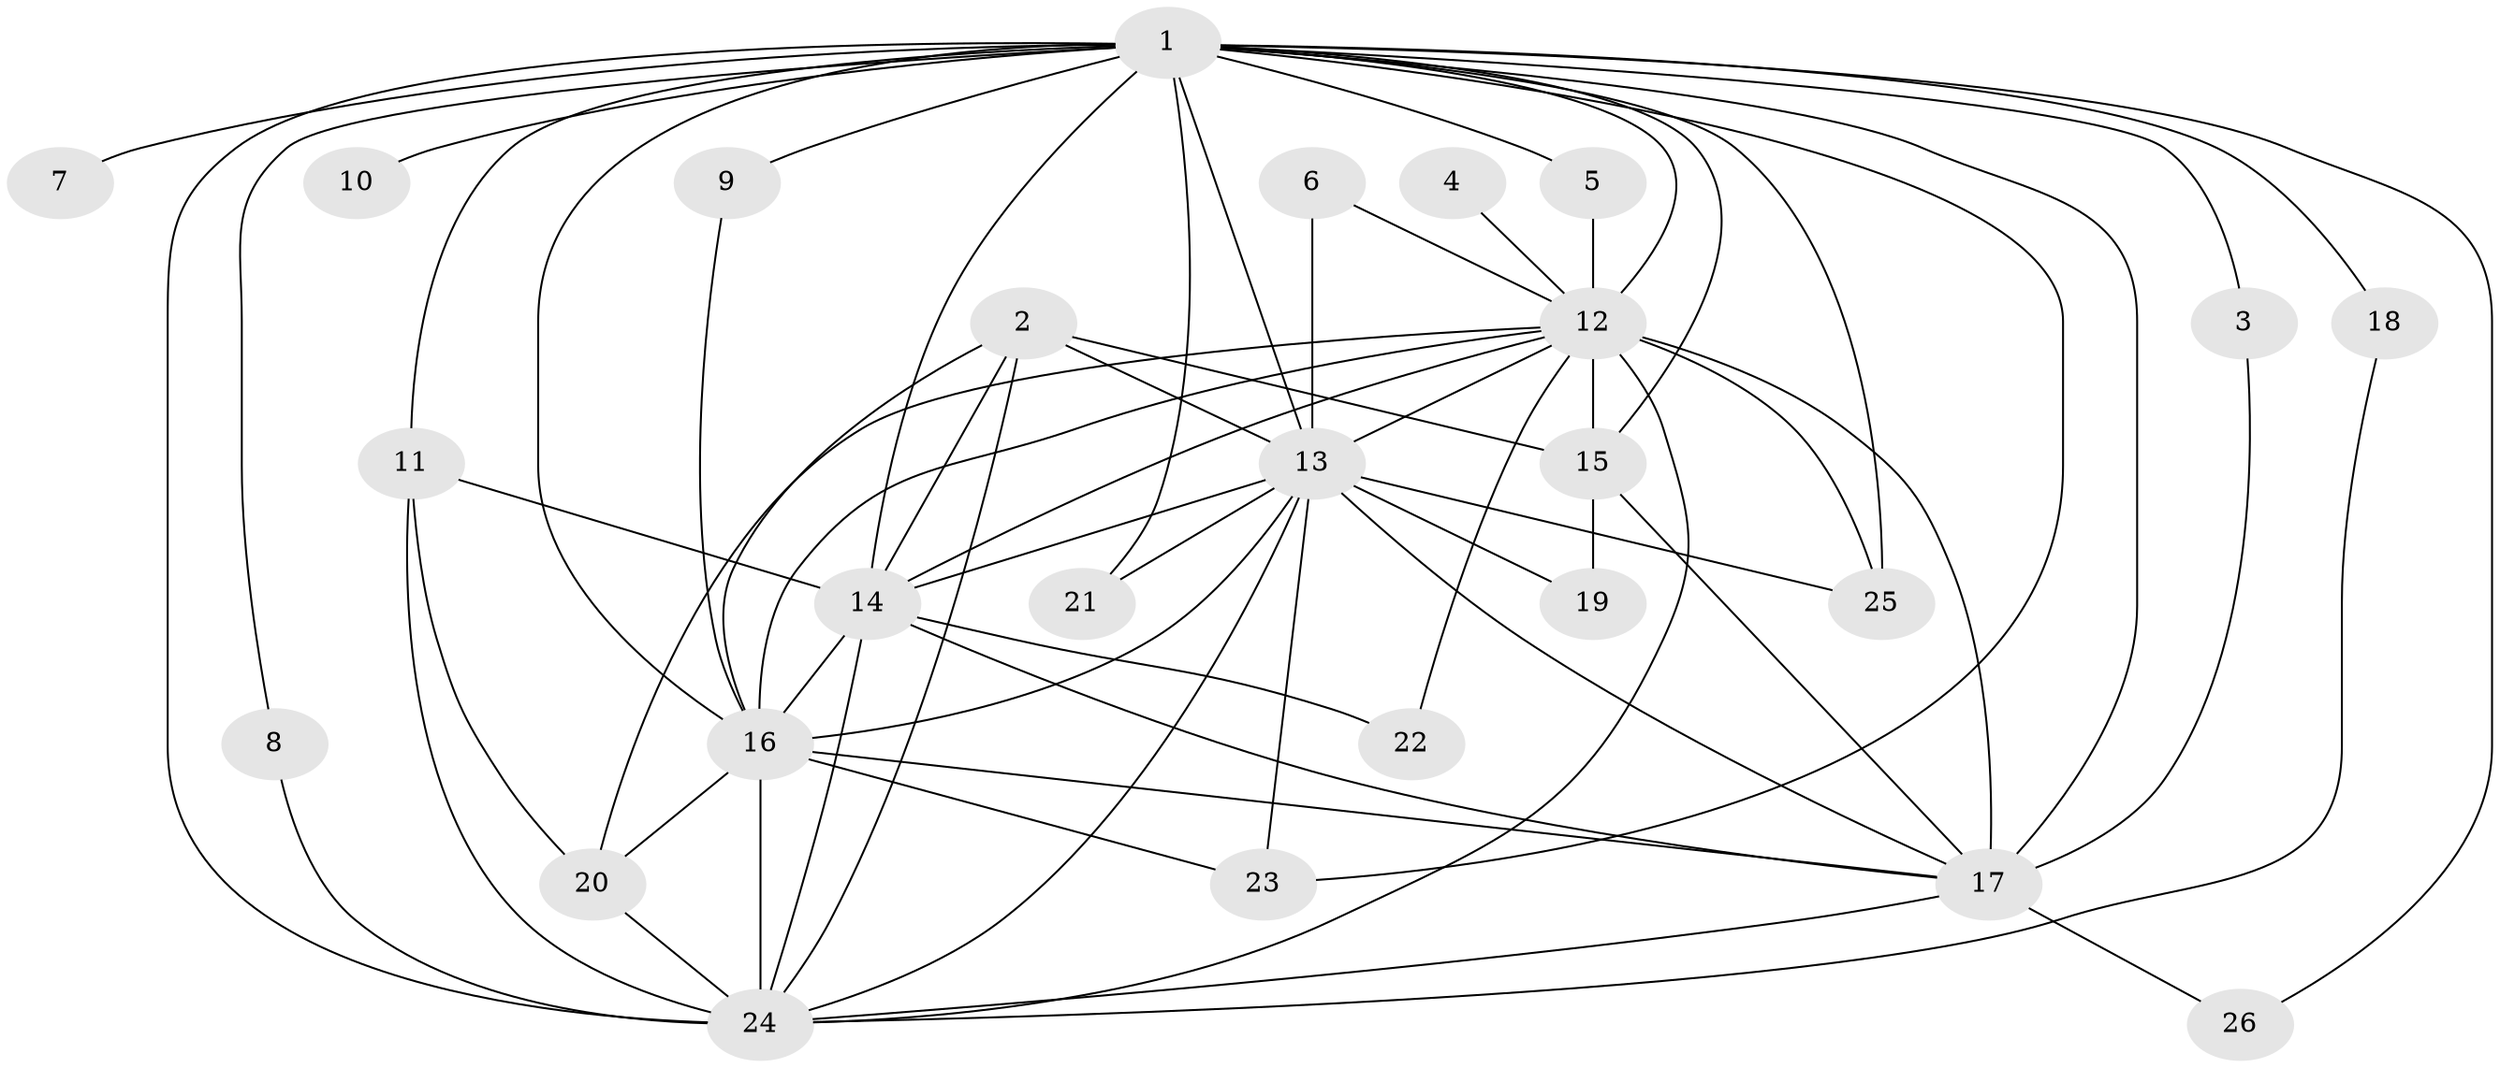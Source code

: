 // original degree distribution, {19: 0.019230769230769232, 20: 0.038461538461538464, 13: 0.038461538461538464, 18: 0.019230769230769232, 16: 0.019230769230769232, 10: 0.038461538461538464, 14: 0.019230769230769232, 5: 0.038461538461538464, 2: 0.5384615384615384, 3: 0.17307692307692307, 4: 0.057692307692307696}
// Generated by graph-tools (version 1.1) at 2025/25/03/09/25 03:25:44]
// undirected, 26 vertices, 65 edges
graph export_dot {
graph [start="1"]
  node [color=gray90,style=filled];
  1;
  2;
  3;
  4;
  5;
  6;
  7;
  8;
  9;
  10;
  11;
  12;
  13;
  14;
  15;
  16;
  17;
  18;
  19;
  20;
  21;
  22;
  23;
  24;
  25;
  26;
  1 -- 3 [weight=1.0];
  1 -- 5 [weight=1.0];
  1 -- 7 [weight=2.0];
  1 -- 8 [weight=1.0];
  1 -- 9 [weight=2.0];
  1 -- 10 [weight=1.0];
  1 -- 11 [weight=1.0];
  1 -- 12 [weight=3.0];
  1 -- 13 [weight=5.0];
  1 -- 14 [weight=5.0];
  1 -- 15 [weight=1.0];
  1 -- 16 [weight=3.0];
  1 -- 17 [weight=6.0];
  1 -- 18 [weight=1.0];
  1 -- 21 [weight=1.0];
  1 -- 23 [weight=1.0];
  1 -- 24 [weight=5.0];
  1 -- 25 [weight=1.0];
  1 -- 26 [weight=1.0];
  2 -- 13 [weight=1.0];
  2 -- 14 [weight=1.0];
  2 -- 15 [weight=1.0];
  2 -- 16 [weight=1.0];
  2 -- 24 [weight=1.0];
  3 -- 17 [weight=1.0];
  4 -- 12 [weight=1.0];
  5 -- 12 [weight=1.0];
  6 -- 12 [weight=1.0];
  6 -- 13 [weight=1.0];
  8 -- 24 [weight=1.0];
  9 -- 16 [weight=1.0];
  11 -- 14 [weight=1.0];
  11 -- 20 [weight=1.0];
  11 -- 24 [weight=1.0];
  12 -- 13 [weight=1.0];
  12 -- 14 [weight=1.0];
  12 -- 15 [weight=2.0];
  12 -- 16 [weight=2.0];
  12 -- 17 [weight=3.0];
  12 -- 20 [weight=1.0];
  12 -- 22 [weight=1.0];
  12 -- 24 [weight=1.0];
  12 -- 25 [weight=1.0];
  13 -- 14 [weight=1.0];
  13 -- 16 [weight=2.0];
  13 -- 17 [weight=2.0];
  13 -- 19 [weight=1.0];
  13 -- 21 [weight=1.0];
  13 -- 23 [weight=1.0];
  13 -- 24 [weight=1.0];
  13 -- 25 [weight=1.0];
  14 -- 16 [weight=1.0];
  14 -- 17 [weight=2.0];
  14 -- 22 [weight=1.0];
  14 -- 24 [weight=1.0];
  15 -- 17 [weight=1.0];
  15 -- 19 [weight=1.0];
  16 -- 17 [weight=2.0];
  16 -- 20 [weight=1.0];
  16 -- 23 [weight=1.0];
  16 -- 24 [weight=2.0];
  17 -- 24 [weight=3.0];
  17 -- 26 [weight=1.0];
  18 -- 24 [weight=1.0];
  20 -- 24 [weight=1.0];
}
